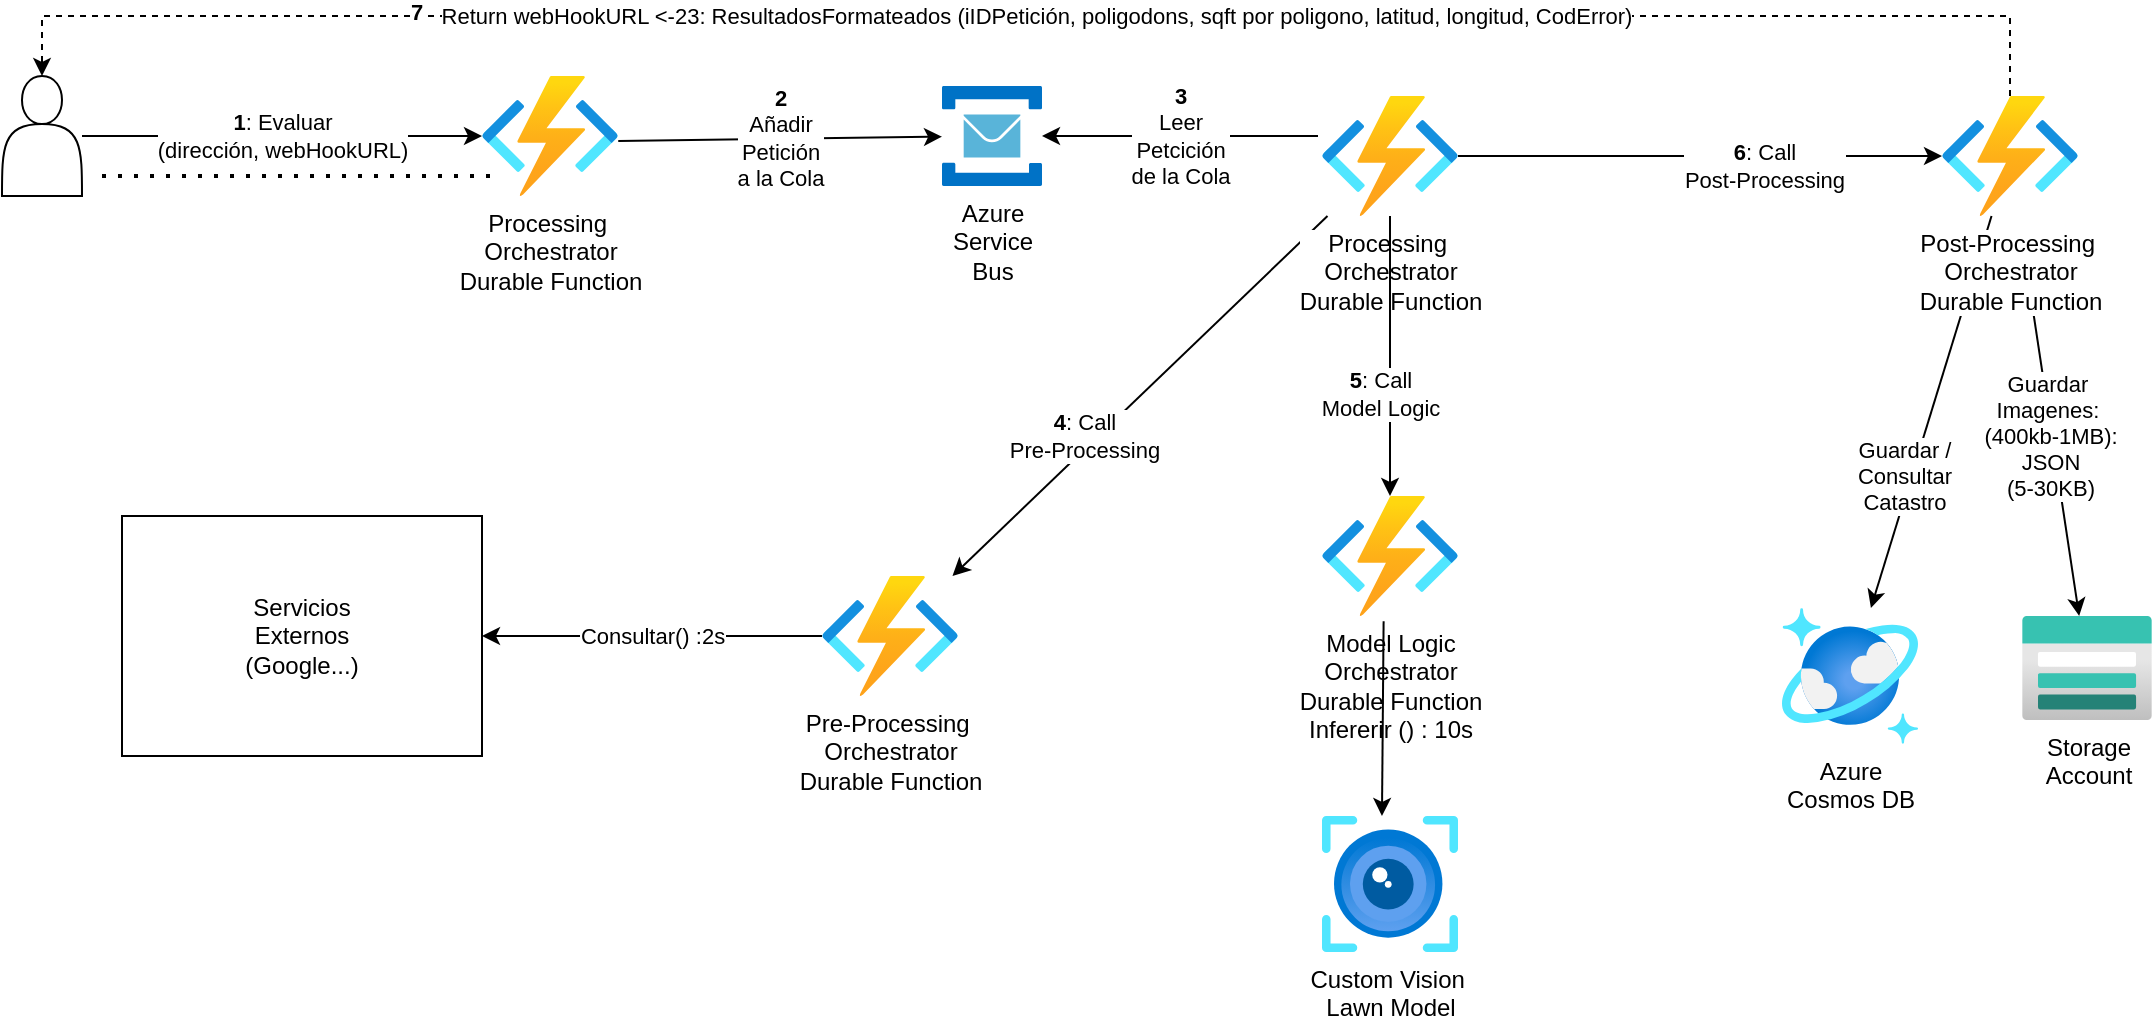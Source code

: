 <mxfile version="24.7.17" pages="2">
  <diagram id="0U64SYOLzk23tlteHKBb" name="processing">
    <mxGraphModel dx="1034" dy="557" grid="1" gridSize="10" guides="1" tooltips="1" connect="1" arrows="1" fold="1" page="1" pageScale="1" pageWidth="1600" pageHeight="900" math="0" shadow="0">
      <root>
        <mxCell id="0" />
        <mxCell id="1" parent="0" />
        <mxCell id="ImNcfRDIqjHKJ6DLu1Ft-1" value="&lt;b&gt;4&lt;/b&gt;: Call&lt;div&gt;Pre-Processing&lt;/div&gt;" style="edgeStyle=none;rounded=0;orthogonalLoop=1;jettySize=auto;html=1;" parent="1" source="9cSVldp1O_cG_cMIJVfO-2" target="NwSg1rKC8mcLK_qdhw2Y-1" edge="1">
          <mxGeometry x="0.262" y="-5" relative="1" as="geometry">
            <mxPoint as="offset" />
          </mxGeometry>
        </mxCell>
        <mxCell id="qb_n0pJ7fYTXigktQIvA-3" value="&lt;div&gt;&lt;b&gt;2&lt;/b&gt;&lt;/div&gt;Añadir&lt;div&gt;Petición&lt;/div&gt;&lt;div&gt;a la Cola&lt;/div&gt;" style="edgeStyle=none;rounded=0;orthogonalLoop=1;jettySize=auto;html=1;exitX=1.002;exitY=0.541;exitDx=0;exitDy=0;exitPerimeter=0;" parent="1" source="qb_n0pJ7fYTXigktQIvA-5" target="qb_n0pJ7fYTXigktQIvA-2" edge="1">
          <mxGeometry relative="1" as="geometry">
            <mxPoint x="430" y="100" as="sourcePoint" />
          </mxGeometry>
        </mxCell>
        <mxCell id="9cSVldp1O_cG_cMIJVfO-2" value="&lt;div&gt;Processing&amp;nbsp;&lt;/div&gt;&lt;div&gt;Orchestrator&lt;/div&gt;Durable Function" style="image;aspect=fixed;html=1;points=[];align=center;fontSize=12;image=img/lib/azure2/compute/Function_Apps.svg;" parent="1" vertex="1">
          <mxGeometry x="790" y="160" width="68" height="60" as="geometry" />
        </mxCell>
        <mxCell id="C5kFWkX-L2oVg8pn2Ffo-2" value="&lt;b&gt;1&lt;/b&gt;: Evaluar&lt;div&gt;(dirección, webHookURL)&lt;/div&gt;" style="edgeStyle=none;rounded=0;orthogonalLoop=1;jettySize=auto;html=1;" parent="1" source="C5kFWkX-L2oVg8pn2Ffo-1" target="qb_n0pJ7fYTXigktQIvA-5" edge="1">
          <mxGeometry relative="1" as="geometry">
            <mxPoint x="360" y="90" as="targetPoint" />
          </mxGeometry>
        </mxCell>
        <mxCell id="C5kFWkX-L2oVg8pn2Ffo-1" value="" style="shape=actor;whiteSpace=wrap;html=1;" parent="1" vertex="1">
          <mxGeometry x="130" y="150" width="40" height="60" as="geometry" />
        </mxCell>
        <mxCell id="qb_n0pJ7fYTXigktQIvA-9" value="Consultar() :2s" style="edgeStyle=none;rounded=0;orthogonalLoop=1;jettySize=auto;html=1;" parent="1" source="NwSg1rKC8mcLK_qdhw2Y-1" target="qb_n0pJ7fYTXigktQIvA-8" edge="1">
          <mxGeometry relative="1" as="geometry" />
        </mxCell>
        <mxCell id="NwSg1rKC8mcLK_qdhw2Y-1" value="&lt;div&gt;Pre-Processing&amp;nbsp;&lt;/div&gt;&lt;div&gt;Orchestrator&lt;/div&gt;Durable Function" style="image;aspect=fixed;html=1;points=[];align=center;fontSize=12;image=img/lib/azure2/compute/Function_Apps.svg;" parent="1" vertex="1">
          <mxGeometry x="540" y="400" width="68" height="60" as="geometry" />
        </mxCell>
        <mxCell id="ImNcfRDIqjHKJ6DLu1Ft-2" value="&lt;b&gt;5&lt;/b&gt;: Call&lt;div&gt;Model Logic&lt;/div&gt;" style="edgeStyle=none;rounded=0;orthogonalLoop=1;jettySize=auto;html=1;" parent="1" source="9cSVldp1O_cG_cMIJVfO-2" target="ImNcfRDIqjHKJ6DLu1Ft-3" edge="1">
          <mxGeometry x="0.262" y="-5" relative="1" as="geometry">
            <mxPoint x="562" y="220" as="sourcePoint" />
            <mxPoint as="offset" />
          </mxGeometry>
        </mxCell>
        <mxCell id="ImNcfRDIqjHKJ6DLu1Ft-3" value="&lt;div&gt;Model Logic&lt;/div&gt;&lt;div&gt;Orchestrator&lt;br&gt;&lt;/div&gt;Durable Function&lt;div&gt;Infererir () : 10s&lt;/div&gt;" style="image;aspect=fixed;html=1;points=[];align=center;fontSize=12;image=img/lib/azure2/compute/Function_Apps.svg;" parent="1" vertex="1">
          <mxGeometry x="790" y="360" width="68" height="60" as="geometry" />
        </mxCell>
        <mxCell id="qb_n0pJ7fYTXigktQIvA-10" value="Return webHookURL &amp;lt;-23: ResultadosFormateados (iIDPetición, poligodons, sqft por poligono, latitud, longitud, CodError)" style="edgeStyle=none;rounded=0;orthogonalLoop=1;jettySize=auto;html=1;entryX=0.5;entryY=0;entryDx=0;entryDy=0;dashed=1;" parent="1" source="-ADQ7p0yZ3QKplDP5FAK-1" target="C5kFWkX-L2oVg8pn2Ffo-1" edge="1">
          <mxGeometry relative="1" as="geometry">
            <Array as="points">
              <mxPoint x="1134" y="120" />
              <mxPoint x="610" y="120" />
              <mxPoint x="150" y="120" />
            </Array>
          </mxGeometry>
        </mxCell>
        <mxCell id="MVf39YF7xFUZBNFGYEGv-2" value="&lt;b&gt;7&lt;/b&gt;" style="edgeLabel;html=1;align=center;verticalAlign=middle;resizable=0;points=[];" vertex="1" connectable="0" parent="qb_n0pJ7fYTXigktQIvA-10">
          <mxGeometry x="0.588" y="-2" relative="1" as="geometry">
            <mxPoint as="offset" />
          </mxGeometry>
        </mxCell>
        <mxCell id="KN7BLihCkf-0SfoqUaeZ-2" value="Guardar /&lt;div&gt;Consultar&lt;/div&gt;&lt;div&gt;Catastro&lt;/div&gt;" style="edgeStyle=none;rounded=0;orthogonalLoop=1;jettySize=auto;html=1;" parent="1" source="-ADQ7p0yZ3QKplDP5FAK-1" target="KN7BLihCkf-0SfoqUaeZ-1" edge="1">
          <mxGeometry x="0.34" y="-5" relative="1" as="geometry">
            <mxPoint x="1" as="offset" />
          </mxGeometry>
        </mxCell>
        <mxCell id="KN7BLihCkf-0SfoqUaeZ-4" value="Guardar&amp;nbsp;&lt;div&gt;Imagenes:&amp;nbsp;&lt;/div&gt;&lt;div&gt;(400kb-1MB):&lt;/div&gt;&lt;div&gt;&lt;div&gt;JSON&lt;/div&gt;&lt;div&gt;(5-30KB)&lt;/div&gt;&lt;/div&gt;" style="edgeStyle=none;rounded=0;orthogonalLoop=1;jettySize=auto;html=1;" parent="1" target="NW71pm8P26F2kpJyCVCU-1" edge="1">
          <mxGeometry x="0.05" y="-1" relative="1" as="geometry">
            <mxPoint x="1139.885" y="230" as="sourcePoint" />
            <mxPoint x="1180" y="430" as="targetPoint" />
            <mxPoint as="offset" />
          </mxGeometry>
        </mxCell>
        <mxCell id="-ADQ7p0yZ3QKplDP5FAK-1" value="&lt;div&gt;Post-Processing&amp;nbsp;&lt;/div&gt;&lt;div&gt;Orchestrator&lt;/div&gt;Durable Function" style="image;aspect=fixed;html=1;points=[];align=center;fontSize=12;image=img/lib/azure2/compute/Function_Apps.svg;" parent="1" vertex="1">
          <mxGeometry x="1100" y="160" width="68" height="60" as="geometry" />
        </mxCell>
        <mxCell id="-ADQ7p0yZ3QKplDP5FAK-2" value="&lt;b&gt;6&lt;/b&gt;: Call&lt;div&gt;Post-Processing&lt;/div&gt;" style="edgeStyle=none;rounded=0;orthogonalLoop=1;jettySize=auto;html=1;" parent="1" source="9cSVldp1O_cG_cMIJVfO-2" target="-ADQ7p0yZ3QKplDP5FAK-1" edge="1">
          <mxGeometry x="0.262" y="-5" relative="1" as="geometry">
            <mxPoint x="861" y="210" as="sourcePoint" />
            <mxPoint as="offset" />
          </mxGeometry>
        </mxCell>
        <mxCell id="-ADQ7p0yZ3QKplDP5FAK-4" value="Custom Vision&amp;nbsp;&lt;div&gt;Lawn Model&lt;/div&gt;" style="image;aspect=fixed;html=1;points=[];align=center;fontSize=12;image=img/lib/azure2/ai_machine_learning/Computer_Vision.svg;" parent="1" vertex="1">
          <mxGeometry x="790" y="520" width="68" height="68" as="geometry" />
        </mxCell>
        <mxCell id="-ADQ7p0yZ3QKplDP5FAK-5" style="edgeStyle=none;rounded=0;orthogonalLoop=1;jettySize=auto;html=1;entryX=0.441;entryY=0;entryDx=0;entryDy=0;entryPerimeter=0;exitX=0.453;exitY=1.044;exitDx=0;exitDy=0;exitPerimeter=0;" parent="1" source="ImNcfRDIqjHKJ6DLu1Ft-3" target="-ADQ7p0yZ3QKplDP5FAK-4" edge="1">
          <mxGeometry relative="1" as="geometry">
            <mxPoint x="490" y="430" as="sourcePoint" />
          </mxGeometry>
        </mxCell>
        <mxCell id="qb_n0pJ7fYTXigktQIvA-2" value="Azure&lt;div&gt;Service&lt;/div&gt;&lt;div&gt;Bus&lt;/div&gt;" style="image;sketch=0;aspect=fixed;html=1;points=[];align=center;fontSize=12;image=img/lib/mscae/Service_Bus.svg;" parent="1" vertex="1">
          <mxGeometry x="600" y="155" width="50" height="50" as="geometry" />
        </mxCell>
        <mxCell id="qb_n0pJ7fYTXigktQIvA-6" value="&lt;div&gt;&lt;b&gt;3&lt;/b&gt;&lt;/div&gt;Leer&lt;div&gt;Petcición&lt;/div&gt;&lt;div&gt;de la Cola&lt;/div&gt;" style="edgeStyle=none;rounded=0;orthogonalLoop=1;jettySize=auto;html=1;" parent="1" target="qb_n0pJ7fYTXigktQIvA-2" edge="1">
          <mxGeometry relative="1" as="geometry">
            <mxPoint x="788" y="180" as="sourcePoint" />
          </mxGeometry>
        </mxCell>
        <mxCell id="qb_n0pJ7fYTXigktQIvA-5" value="&lt;div&gt;Processing&amp;nbsp;&lt;/div&gt;&lt;div&gt;Orchestrator&lt;/div&gt;Durable Function" style="image;aspect=fixed;html=1;points=[];align=center;fontSize=12;image=img/lib/azure2/compute/Function_Apps.svg;" parent="1" vertex="1">
          <mxGeometry x="370" y="150" width="68" height="60" as="geometry" />
        </mxCell>
        <mxCell id="qb_n0pJ7fYTXigktQIvA-8" value="Servicios&lt;div&gt;Externos&lt;/div&gt;&lt;div&gt;(Google...)&lt;/div&gt;" style="rounded=0;whiteSpace=wrap;html=1;" parent="1" vertex="1">
          <mxGeometry x="190" y="370" width="180" height="120" as="geometry" />
        </mxCell>
        <mxCell id="KN7BLihCkf-0SfoqUaeZ-1" value="&lt;div&gt;Azure&lt;/div&gt;Cosmos DB" style="image;aspect=fixed;html=1;points=[];align=center;fontSize=12;image=img/lib/azure2/databases/Azure_Cosmos_DB.svg;" parent="1" vertex="1">
          <mxGeometry x="1020" y="416" width="68" height="68" as="geometry" />
        </mxCell>
        <mxCell id="NW71pm8P26F2kpJyCVCU-1" value="Storage&lt;div&gt;Account&lt;/div&gt;" style="image;aspect=fixed;html=1;points=[];align=center;fontSize=12;image=img/lib/azure2/storage/Storage_Accounts.svg;" parent="1" vertex="1">
          <mxGeometry x="1140" y="420" width="65" height="52" as="geometry" />
        </mxCell>
        <mxCell id="MVf39YF7xFUZBNFGYEGv-1" value="" style="endArrow=none;dashed=1;html=1;dashPattern=1 3;strokeWidth=2;rounded=0;" edge="1" parent="1">
          <mxGeometry width="50" height="50" relative="1" as="geometry">
            <mxPoint x="180" y="200" as="sourcePoint" />
            <mxPoint x="380" y="200" as="targetPoint" />
          </mxGeometry>
        </mxCell>
      </root>
    </mxGraphModel>
  </diagram>
  <diagram id="NBLBT7EyQ6ONWJmHxgsa" name="landing-zone">
    <mxGraphModel dx="1461" dy="717" grid="1" gridSize="10" guides="1" tooltips="1" connect="1" arrows="1" fold="1" page="1" pageScale="1" pageWidth="1600" pageHeight="900" math="0" shadow="0">
      <root>
        <mxCell id="0" />
        <mxCell id="1" parent="0" />
        <mxCell id="YAJbFqamvFly0Rf3_4Ha-1" value="" style="shape=image;verticalLabelPosition=bottom;labelBackgroundColor=default;verticalAlign=top;aspect=fixed;imageAspect=0;image=https://learn.microsoft.com/en-us/azure/architecture/example-scenario/integration/media/app-gateway-internal-api-management-function.png;" parent="1" vertex="1">
          <mxGeometry x="40" y="70" width="1200" height="906" as="geometry" />
        </mxCell>
        <mxCell id="ynNbGweWrczP15TrCoQF-1" value="DDoS&lt;div&gt;Network Protection&lt;/div&gt;" style="image;aspect=fixed;html=1;points=[];align=center;fontSize=12;image=img/lib/azure2/networking/DDoS_Protection_Plans.svg;" parent="1" vertex="1">
          <mxGeometry x="320" y="420" width="50" height="60.71" as="geometry" />
        </mxCell>
        <mxCell id="ynNbGweWrczP15TrCoQF-2" value="&lt;div&gt;Azure&lt;/div&gt;Cosmos DB" style="image;aspect=fixed;html=1;points=[];align=center;fontSize=12;image=img/lib/azure2/databases/Azure_Cosmos_DB.svg;" parent="1" vertex="1">
          <mxGeometry x="998" y="679" width="68" height="68" as="geometry" />
        </mxCell>
        <mxCell id="ynNbGweWrczP15TrCoQF-3" value="" style="endArrow=classic;html=1;rounded=0;exitX=0.825;exitY=0.563;exitDx=0;exitDy=0;exitPerimeter=0;" parent="1" source="YAJbFqamvFly0Rf3_4Ha-1" target="ynNbGweWrczP15TrCoQF-2" edge="1">
          <mxGeometry width="50" height="50" relative="1" as="geometry">
            <mxPoint x="995" y="580" as="sourcePoint" />
            <mxPoint x="1024" y="680" as="targetPoint" />
          </mxGeometry>
        </mxCell>
        <mxCell id="ynNbGweWrczP15TrCoQF-5" value="Azure&lt;div&gt;Service&lt;/div&gt;&lt;div&gt;Bus&lt;/div&gt;" style="image;sketch=0;aspect=fixed;html=1;points=[];align=center;fontSize=12;image=img/lib/mscae/Service_Bus.svg;" parent="1" vertex="1">
          <mxGeometry x="930" y="679" width="50" height="50" as="geometry" />
        </mxCell>
        <mxCell id="ynNbGweWrczP15TrCoQF-6" value="" style="endArrow=classic;html=1;rounded=0;exitX=0.825;exitY=0.563;exitDx=0;exitDy=0;exitPerimeter=0;" parent="1" edge="1">
          <mxGeometry width="50" height="50" relative="1" as="geometry">
            <mxPoint x="954.5" y="580" as="sourcePoint" />
            <mxPoint x="955.5" y="679" as="targetPoint" />
          </mxGeometry>
        </mxCell>
        <mxCell id="3hixby6uFD7fqa5ZEcdS-1" value="Custom Vision&amp;nbsp;&lt;div&gt;Lawn Model&lt;/div&gt;" style="image;aspect=fixed;html=1;points=[];align=center;fontSize=12;image=img/lib/azure2/ai_machine_learning/Computer_Vision.svg;" vertex="1" parent="1">
          <mxGeometry x="840" y="682.5" width="61" height="61" as="geometry" />
        </mxCell>
        <mxCell id="3hixby6uFD7fqa5ZEcdS-3" value="" style="endArrow=classic;html=1;rounded=0;exitX=0.825;exitY=0.563;exitDx=0;exitDy=0;exitPerimeter=0;entryX=0.45;entryY=-0.07;entryDx=0;entryDy=0;entryPerimeter=0;" edge="1" parent="1" target="3hixby6uFD7fqa5ZEcdS-1">
          <mxGeometry width="50" height="50" relative="1" as="geometry">
            <mxPoint x="930" y="583.5" as="sourcePoint" />
            <mxPoint x="931" y="682.5" as="targetPoint" />
          </mxGeometry>
        </mxCell>
      </root>
    </mxGraphModel>
  </diagram>
</mxfile>
